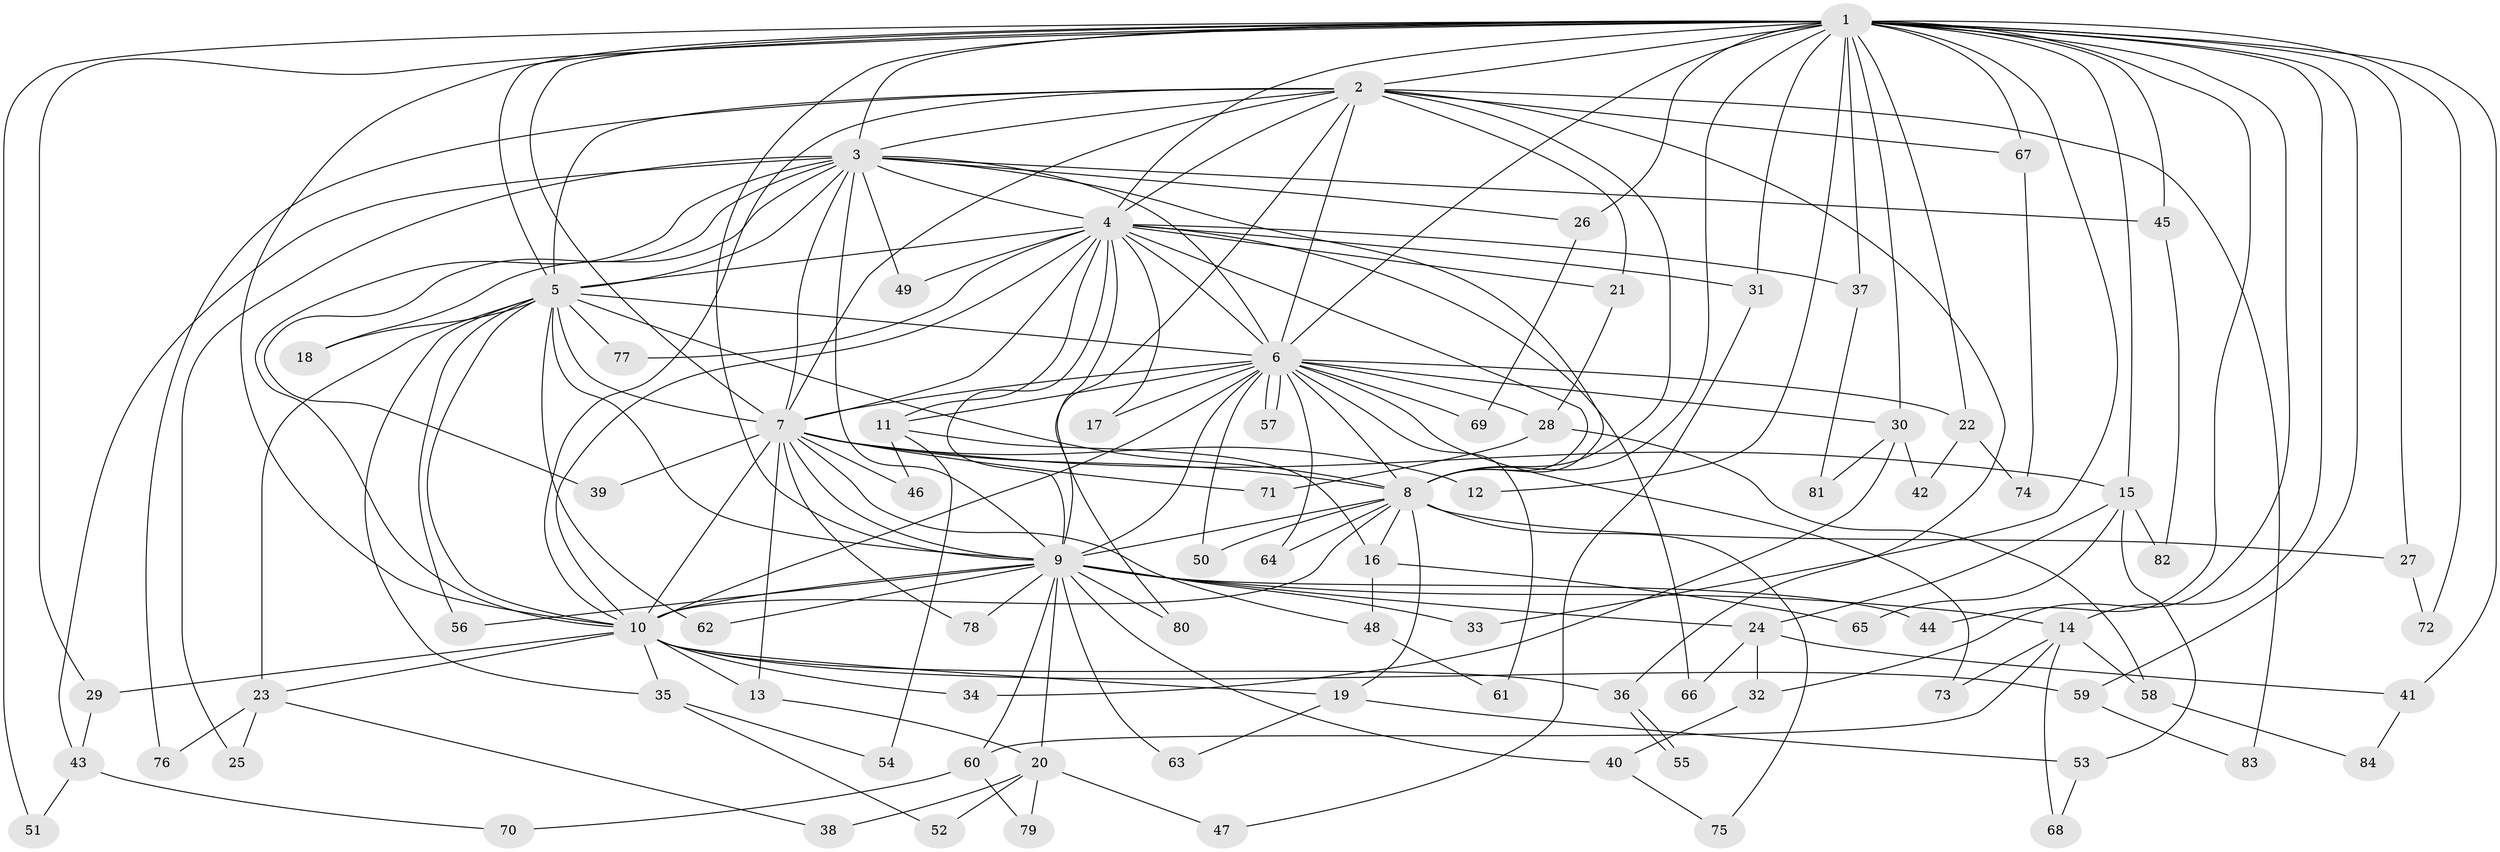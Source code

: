 // coarse degree distribution, {21: 0.01694915254237288, 12: 0.01694915254237288, 13: 0.03389830508474576, 17: 0.03389830508474576, 15: 0.03389830508474576, 18: 0.01694915254237288, 6: 0.05084745762711865, 2: 0.423728813559322, 3: 0.15254237288135594, 4: 0.11864406779661017, 7: 0.01694915254237288, 5: 0.05084745762711865, 1: 0.03389830508474576}
// Generated by graph-tools (version 1.1) at 2025/49/03/04/25 22:49:30]
// undirected, 84 vertices, 193 edges
graph export_dot {
  node [color=gray90,style=filled];
  1;
  2;
  3;
  4;
  5;
  6;
  7;
  8;
  9;
  10;
  11;
  12;
  13;
  14;
  15;
  16;
  17;
  18;
  19;
  20;
  21;
  22;
  23;
  24;
  25;
  26;
  27;
  28;
  29;
  30;
  31;
  32;
  33;
  34;
  35;
  36;
  37;
  38;
  39;
  40;
  41;
  42;
  43;
  44;
  45;
  46;
  47;
  48;
  49;
  50;
  51;
  52;
  53;
  54;
  55;
  56;
  57;
  58;
  59;
  60;
  61;
  62;
  63;
  64;
  65;
  66;
  67;
  68;
  69;
  70;
  71;
  72;
  73;
  74;
  75;
  76;
  77;
  78;
  79;
  80;
  81;
  82;
  83;
  84;
  1 -- 2;
  1 -- 3;
  1 -- 4;
  1 -- 5;
  1 -- 6;
  1 -- 7;
  1 -- 8;
  1 -- 9;
  1 -- 10;
  1 -- 12;
  1 -- 14;
  1 -- 15;
  1 -- 22;
  1 -- 26;
  1 -- 27;
  1 -- 29;
  1 -- 30;
  1 -- 31;
  1 -- 32;
  1 -- 33;
  1 -- 37;
  1 -- 41;
  1 -- 44;
  1 -- 45;
  1 -- 51;
  1 -- 59;
  1 -- 67;
  1 -- 72;
  2 -- 3;
  2 -- 4;
  2 -- 5;
  2 -- 6;
  2 -- 7;
  2 -- 8;
  2 -- 9;
  2 -- 10;
  2 -- 21;
  2 -- 36;
  2 -- 67;
  2 -- 76;
  2 -- 83;
  3 -- 4;
  3 -- 5;
  3 -- 6;
  3 -- 7;
  3 -- 8;
  3 -- 9;
  3 -- 10;
  3 -- 18;
  3 -- 25;
  3 -- 26;
  3 -- 39;
  3 -- 43;
  3 -- 45;
  3 -- 49;
  4 -- 5;
  4 -- 6;
  4 -- 7;
  4 -- 8;
  4 -- 9;
  4 -- 10;
  4 -- 11;
  4 -- 17;
  4 -- 21;
  4 -- 31;
  4 -- 37;
  4 -- 49;
  4 -- 66;
  4 -- 77;
  4 -- 80;
  5 -- 6;
  5 -- 7;
  5 -- 8;
  5 -- 9;
  5 -- 10;
  5 -- 18;
  5 -- 23;
  5 -- 35;
  5 -- 56;
  5 -- 62;
  5 -- 77;
  6 -- 7;
  6 -- 8;
  6 -- 9;
  6 -- 10;
  6 -- 11;
  6 -- 17;
  6 -- 22;
  6 -- 28;
  6 -- 30;
  6 -- 50;
  6 -- 57;
  6 -- 57;
  6 -- 61;
  6 -- 64;
  6 -- 69;
  6 -- 73;
  7 -- 8;
  7 -- 9;
  7 -- 10;
  7 -- 12;
  7 -- 13;
  7 -- 15;
  7 -- 39;
  7 -- 46;
  7 -- 48;
  7 -- 71;
  7 -- 78;
  8 -- 9;
  8 -- 10;
  8 -- 16;
  8 -- 19;
  8 -- 27;
  8 -- 50;
  8 -- 64;
  8 -- 75;
  9 -- 10;
  9 -- 14;
  9 -- 20;
  9 -- 24;
  9 -- 33;
  9 -- 40;
  9 -- 44;
  9 -- 56;
  9 -- 60;
  9 -- 62;
  9 -- 63;
  9 -- 78;
  9 -- 80;
  10 -- 13;
  10 -- 19;
  10 -- 23;
  10 -- 29;
  10 -- 34;
  10 -- 35;
  10 -- 36;
  10 -- 59;
  11 -- 16;
  11 -- 46;
  11 -- 54;
  13 -- 20;
  14 -- 58;
  14 -- 60;
  14 -- 68;
  14 -- 73;
  15 -- 24;
  15 -- 53;
  15 -- 65;
  15 -- 82;
  16 -- 48;
  16 -- 65;
  19 -- 53;
  19 -- 63;
  20 -- 38;
  20 -- 47;
  20 -- 52;
  20 -- 79;
  21 -- 28;
  22 -- 42;
  22 -- 74;
  23 -- 25;
  23 -- 38;
  23 -- 76;
  24 -- 32;
  24 -- 41;
  24 -- 66;
  26 -- 69;
  27 -- 72;
  28 -- 58;
  28 -- 71;
  29 -- 43;
  30 -- 34;
  30 -- 42;
  30 -- 81;
  31 -- 47;
  32 -- 40;
  35 -- 52;
  35 -- 54;
  36 -- 55;
  36 -- 55;
  37 -- 81;
  40 -- 75;
  41 -- 84;
  43 -- 51;
  43 -- 70;
  45 -- 82;
  48 -- 61;
  53 -- 68;
  58 -- 84;
  59 -- 83;
  60 -- 70;
  60 -- 79;
  67 -- 74;
}
